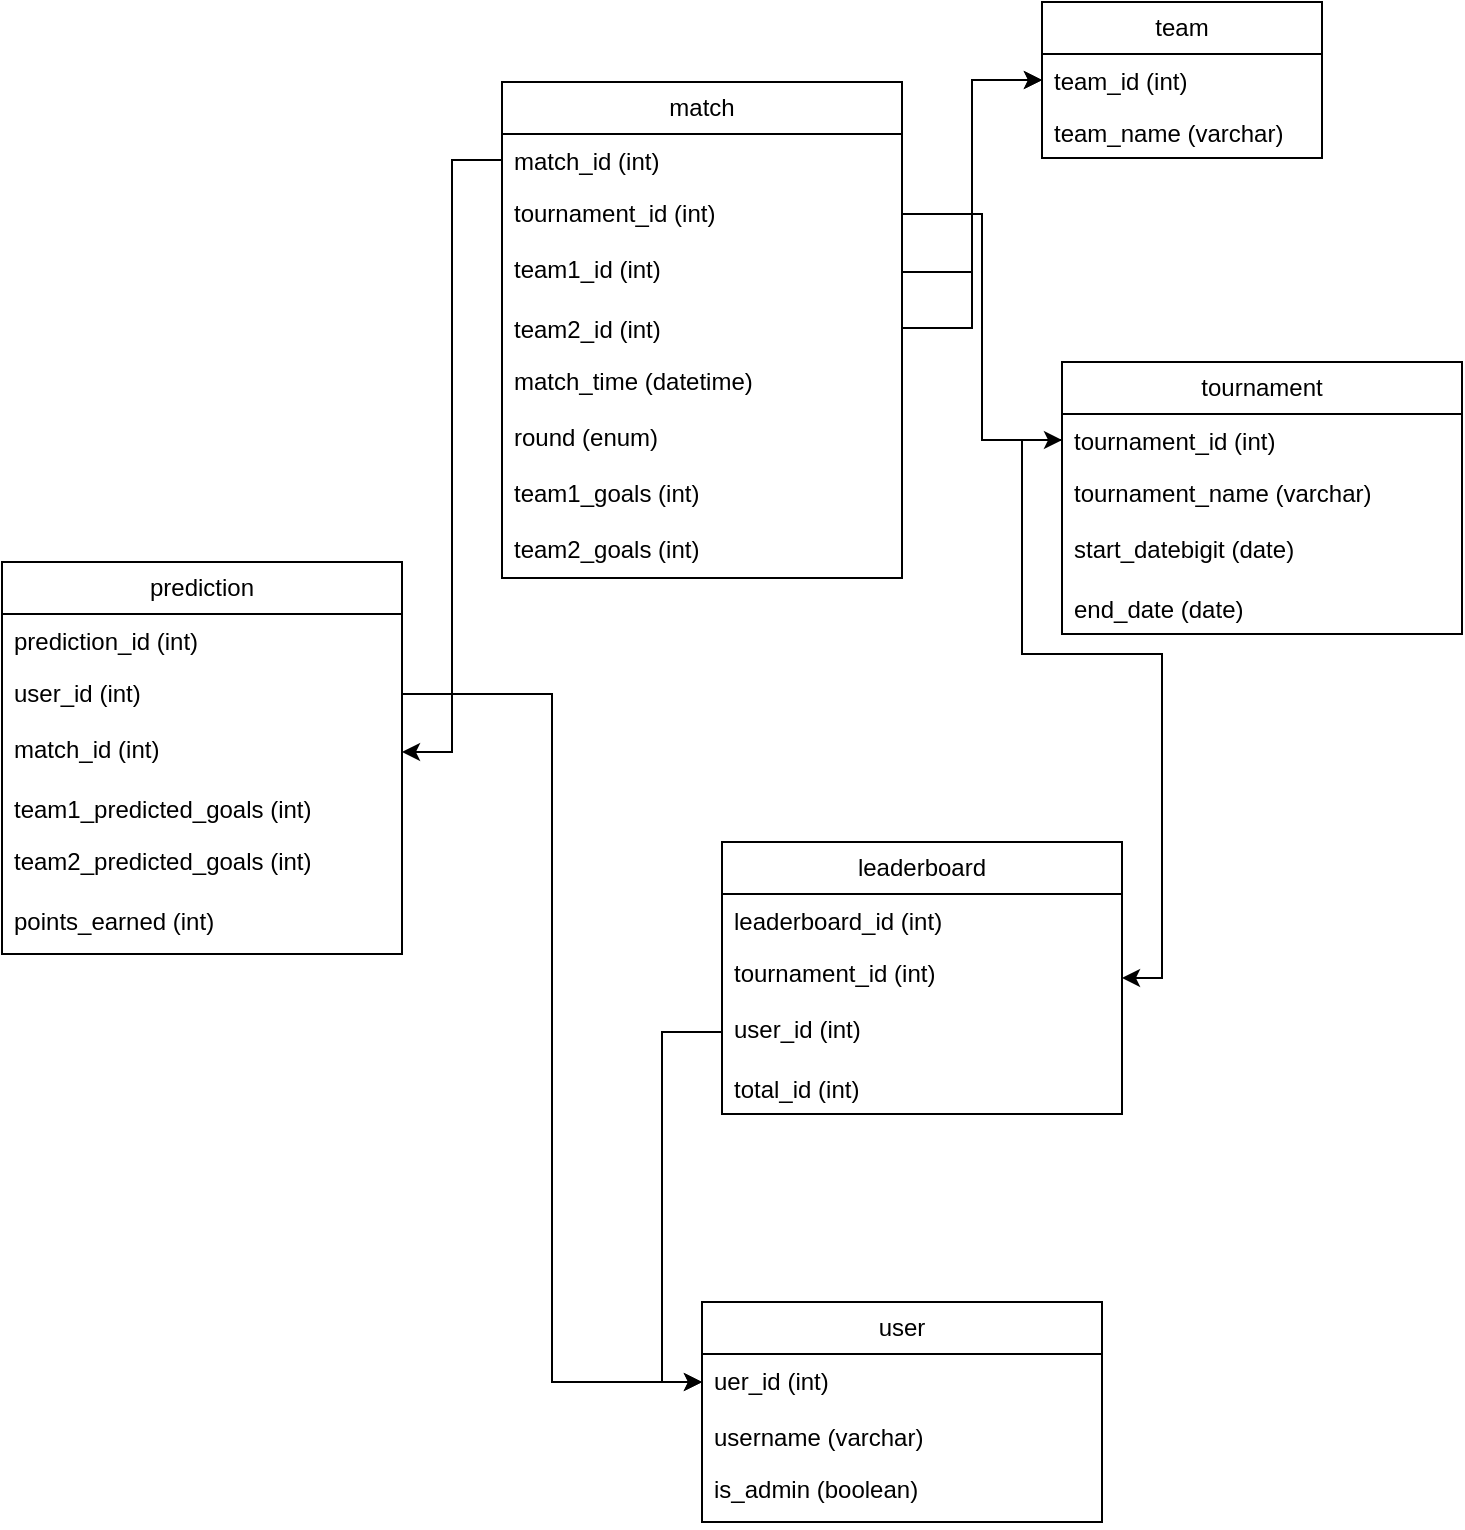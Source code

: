<mxfile version="24.7.17">
  <diagram name="Page-1" id="7fIDKA-93SOCSBMRQtYT">
    <mxGraphModel dx="1642" dy="1131" grid="1" gridSize="10" guides="1" tooltips="1" connect="1" arrows="1" fold="1" page="1" pageScale="1" pageWidth="850" pageHeight="1100" math="0" shadow="0">
      <root>
        <mxCell id="0" />
        <mxCell id="1" parent="0" />
        <mxCell id="BI8oBpHnwKxjbGYGzi1u-6" value="team" style="swimlane;fontStyle=0;childLayout=stackLayout;horizontal=1;startSize=26;fillColor=none;horizontalStack=0;resizeParent=1;resizeParentMax=0;resizeLast=0;collapsible=1;marginBottom=0;whiteSpace=wrap;html=1;" parent="1" vertex="1">
          <mxGeometry x="-270" y="120" width="140" height="78" as="geometry" />
        </mxCell>
        <mxCell id="BI8oBpHnwKxjbGYGzi1u-7" value="team_id (int)" style="text;strokeColor=none;fillColor=none;align=left;verticalAlign=top;spacingLeft=4;spacingRight=4;overflow=hidden;rotatable=0;points=[[0,0.5],[1,0.5]];portConstraint=eastwest;whiteSpace=wrap;html=1;" parent="BI8oBpHnwKxjbGYGzi1u-6" vertex="1">
          <mxGeometry y="26" width="140" height="26" as="geometry" />
        </mxCell>
        <mxCell id="BI8oBpHnwKxjbGYGzi1u-8" value="team_name (varchar&lt;span style=&quot;background-color: initial;&quot;&gt;)&lt;/span&gt;" style="text;strokeColor=none;fillColor=none;align=left;verticalAlign=top;spacingLeft=4;spacingRight=4;overflow=hidden;rotatable=0;points=[[0,0.5],[1,0.5]];portConstraint=eastwest;whiteSpace=wrap;html=1;" parent="BI8oBpHnwKxjbGYGzi1u-6" vertex="1">
          <mxGeometry y="52" width="140" height="26" as="geometry" />
        </mxCell>
        <mxCell id="BI8oBpHnwKxjbGYGzi1u-10" value="tournament" style="swimlane;fontStyle=0;childLayout=stackLayout;horizontal=1;startSize=26;fillColor=none;horizontalStack=0;resizeParent=1;resizeParentMax=0;resizeLast=0;collapsible=1;marginBottom=0;whiteSpace=wrap;html=1;" parent="1" vertex="1">
          <mxGeometry x="-260" y="300" width="200" height="136" as="geometry" />
        </mxCell>
        <mxCell id="BI8oBpHnwKxjbGYGzi1u-11" value="tournament_id (int)" style="text;strokeColor=none;fillColor=none;align=left;verticalAlign=top;spacingLeft=4;spacingRight=4;overflow=hidden;rotatable=0;points=[[0,0.5],[1,0.5]];portConstraint=eastwest;whiteSpace=wrap;html=1;" parent="BI8oBpHnwKxjbGYGzi1u-10" vertex="1">
          <mxGeometry y="26" width="200" height="26" as="geometry" />
        </mxCell>
        <mxCell id="BI8oBpHnwKxjbGYGzi1u-12" value="tournament_name (varchar)" style="text;strokeColor=none;fillColor=none;align=left;verticalAlign=top;spacingLeft=4;spacingRight=4;overflow=hidden;rotatable=0;points=[[0,0.5],[1,0.5]];portConstraint=eastwest;whiteSpace=wrap;html=1;" parent="BI8oBpHnwKxjbGYGzi1u-10" vertex="1">
          <mxGeometry y="52" width="200" height="28" as="geometry" />
        </mxCell>
        <mxCell id="BI8oBpHnwKxjbGYGzi1u-13" value="start_datebigit (date)" style="text;strokeColor=none;fillColor=none;align=left;verticalAlign=top;spacingLeft=4;spacingRight=4;overflow=hidden;rotatable=0;points=[[0,0.5],[1,0.5]];portConstraint=eastwest;whiteSpace=wrap;html=1;" parent="BI8oBpHnwKxjbGYGzi1u-10" vertex="1">
          <mxGeometry y="80" width="200" height="30" as="geometry" />
        </mxCell>
        <mxCell id="BI8oBpHnwKxjbGYGzi1u-16" value="end_date (date)" style="text;strokeColor=none;fillColor=none;align=left;verticalAlign=top;spacingLeft=4;spacingRight=4;overflow=hidden;rotatable=0;points=[[0,0.5],[1,0.5]];portConstraint=eastwest;whiteSpace=wrap;html=1;" parent="BI8oBpHnwKxjbGYGzi1u-10" vertex="1">
          <mxGeometry y="110" width="200" height="26" as="geometry" />
        </mxCell>
        <mxCell id="BI8oBpHnwKxjbGYGzi1u-22" value="user" style="swimlane;fontStyle=0;childLayout=stackLayout;horizontal=1;startSize=26;fillColor=none;horizontalStack=0;resizeParent=1;resizeParentMax=0;resizeLast=0;collapsible=1;marginBottom=0;whiteSpace=wrap;html=1;" parent="1" vertex="1">
          <mxGeometry x="-440" y="770" width="200" height="110" as="geometry" />
        </mxCell>
        <mxCell id="BI8oBpHnwKxjbGYGzi1u-24" value="uer_id (int)" style="text;strokeColor=none;fillColor=none;align=left;verticalAlign=top;spacingLeft=4;spacingRight=4;overflow=hidden;rotatable=0;points=[[0,0.5],[1,0.5]];portConstraint=eastwest;whiteSpace=wrap;html=1;" parent="BI8oBpHnwKxjbGYGzi1u-22" vertex="1">
          <mxGeometry y="26" width="200" height="28" as="geometry" />
        </mxCell>
        <mxCell id="BI8oBpHnwKxjbGYGzi1u-23" value="username (varchar)" style="text;strokeColor=none;fillColor=none;align=left;verticalAlign=top;spacingLeft=4;spacingRight=4;overflow=hidden;rotatable=0;points=[[0,0.5],[1,0.5]];portConstraint=eastwest;whiteSpace=wrap;html=1;" parent="BI8oBpHnwKxjbGYGzi1u-22" vertex="1">
          <mxGeometry y="54" width="200" height="26" as="geometry" />
        </mxCell>
        <mxCell id="BI8oBpHnwKxjbGYGzi1u-25" value="is_admin (boolean)" style="text;strokeColor=none;fillColor=none;align=left;verticalAlign=top;spacingLeft=4;spacingRight=4;overflow=hidden;rotatable=0;points=[[0,0.5],[1,0.5]];portConstraint=eastwest;whiteSpace=wrap;html=1;" parent="BI8oBpHnwKxjbGYGzi1u-22" vertex="1">
          <mxGeometry y="80" width="200" height="30" as="geometry" />
        </mxCell>
        <mxCell id="BI8oBpHnwKxjbGYGzi1u-27" value="prediction" style="swimlane;fontStyle=0;childLayout=stackLayout;horizontal=1;startSize=26;fillColor=none;horizontalStack=0;resizeParent=1;resizeParentMax=0;resizeLast=0;collapsible=1;marginBottom=0;whiteSpace=wrap;html=1;" parent="1" vertex="1">
          <mxGeometry x="-790" y="400" width="200" height="196" as="geometry" />
        </mxCell>
        <mxCell id="BI8oBpHnwKxjbGYGzi1u-28" value="prediction_id (int)" style="text;strokeColor=none;fillColor=none;align=left;verticalAlign=top;spacingLeft=4;spacingRight=4;overflow=hidden;rotatable=0;points=[[0,0.5],[1,0.5]];portConstraint=eastwest;whiteSpace=wrap;html=1;" parent="BI8oBpHnwKxjbGYGzi1u-27" vertex="1">
          <mxGeometry y="26" width="200" height="26" as="geometry" />
        </mxCell>
        <mxCell id="BI8oBpHnwKxjbGYGzi1u-29" value="user_id (int)" style="text;strokeColor=none;fillColor=none;align=left;verticalAlign=top;spacingLeft=4;spacingRight=4;overflow=hidden;rotatable=0;points=[[0,0.5],[1,0.5]];portConstraint=eastwest;whiteSpace=wrap;html=1;" parent="BI8oBpHnwKxjbGYGzi1u-27" vertex="1">
          <mxGeometry y="52" width="200" height="28" as="geometry" />
        </mxCell>
        <mxCell id="BI8oBpHnwKxjbGYGzi1u-30" value="match_id (int)" style="text;strokeColor=none;fillColor=none;align=left;verticalAlign=top;spacingLeft=4;spacingRight=4;overflow=hidden;rotatable=0;points=[[0,0.5],[1,0.5]];portConstraint=eastwest;whiteSpace=wrap;html=1;" parent="BI8oBpHnwKxjbGYGzi1u-27" vertex="1">
          <mxGeometry y="80" width="200" height="30" as="geometry" />
        </mxCell>
        <mxCell id="BI8oBpHnwKxjbGYGzi1u-31" value="team1_predicted_goals (int)" style="text;strokeColor=none;fillColor=none;align=left;verticalAlign=top;spacingLeft=4;spacingRight=4;overflow=hidden;rotatable=0;points=[[0,0.5],[1,0.5]];portConstraint=eastwest;whiteSpace=wrap;html=1;" parent="BI8oBpHnwKxjbGYGzi1u-27" vertex="1">
          <mxGeometry y="110" width="200" height="26" as="geometry" />
        </mxCell>
        <mxCell id="BI8oBpHnwKxjbGYGzi1u-32" value="team2_predicted_goals (int)" style="text;strokeColor=none;fillColor=none;align=left;verticalAlign=top;spacingLeft=4;spacingRight=4;overflow=hidden;rotatable=0;points=[[0,0.5],[1,0.5]];portConstraint=eastwest;whiteSpace=wrap;html=1;" parent="BI8oBpHnwKxjbGYGzi1u-27" vertex="1">
          <mxGeometry y="136" width="200" height="30" as="geometry" />
        </mxCell>
        <mxCell id="BI8oBpHnwKxjbGYGzi1u-33" value="points_earned (int)" style="text;strokeColor=none;fillColor=none;align=left;verticalAlign=top;spacingLeft=4;spacingRight=4;overflow=hidden;rotatable=0;points=[[0,0.5],[1,0.5]];portConstraint=eastwest;whiteSpace=wrap;html=1;" parent="BI8oBpHnwKxjbGYGzi1u-27" vertex="1">
          <mxGeometry y="166" width="200" height="30" as="geometry" />
        </mxCell>
        <mxCell id="BI8oBpHnwKxjbGYGzi1u-34" value="leaderboard" style="swimlane;fontStyle=0;childLayout=stackLayout;horizontal=1;startSize=26;fillColor=none;horizontalStack=0;resizeParent=1;resizeParentMax=0;resizeLast=0;collapsible=1;marginBottom=0;whiteSpace=wrap;html=1;" parent="1" vertex="1">
          <mxGeometry x="-430" y="540" width="200" height="136" as="geometry" />
        </mxCell>
        <mxCell id="BI8oBpHnwKxjbGYGzi1u-35" value="leaderboard_id (int)" style="text;strokeColor=none;fillColor=none;align=left;verticalAlign=top;spacingLeft=4;spacingRight=4;overflow=hidden;rotatable=0;points=[[0,0.5],[1,0.5]];portConstraint=eastwest;whiteSpace=wrap;html=1;" parent="BI8oBpHnwKxjbGYGzi1u-34" vertex="1">
          <mxGeometry y="26" width="200" height="26" as="geometry" />
        </mxCell>
        <mxCell id="BI8oBpHnwKxjbGYGzi1u-36" value="tournament_id (int)" style="text;strokeColor=none;fillColor=none;align=left;verticalAlign=top;spacingLeft=4;spacingRight=4;overflow=hidden;rotatable=0;points=[[0,0.5],[1,0.5]];portConstraint=eastwest;whiteSpace=wrap;html=1;" parent="BI8oBpHnwKxjbGYGzi1u-34" vertex="1">
          <mxGeometry y="52" width="200" height="28" as="geometry" />
        </mxCell>
        <mxCell id="BI8oBpHnwKxjbGYGzi1u-37" value="user_id (int)" style="text;strokeColor=none;fillColor=none;align=left;verticalAlign=top;spacingLeft=4;spacingRight=4;overflow=hidden;rotatable=0;points=[[0,0.5],[1,0.5]];portConstraint=eastwest;whiteSpace=wrap;html=1;" parent="BI8oBpHnwKxjbGYGzi1u-34" vertex="1">
          <mxGeometry y="80" width="200" height="30" as="geometry" />
        </mxCell>
        <mxCell id="BI8oBpHnwKxjbGYGzi1u-38" value="total_id (int)" style="text;strokeColor=none;fillColor=none;align=left;verticalAlign=top;spacingLeft=4;spacingRight=4;overflow=hidden;rotatable=0;points=[[0,0.5],[1,0.5]];portConstraint=eastwest;whiteSpace=wrap;html=1;" parent="BI8oBpHnwKxjbGYGzi1u-34" vertex="1">
          <mxGeometry y="110" width="200" height="26" as="geometry" />
        </mxCell>
        <mxCell id="BI8oBpHnwKxjbGYGzi1u-39" value="match" style="swimlane;fontStyle=0;childLayout=stackLayout;horizontal=1;startSize=26;fillColor=none;horizontalStack=0;resizeParent=1;resizeParentMax=0;resizeLast=0;collapsible=1;marginBottom=0;whiteSpace=wrap;html=1;" parent="1" vertex="1">
          <mxGeometry x="-540" y="160" width="200" height="248" as="geometry" />
        </mxCell>
        <mxCell id="BI8oBpHnwKxjbGYGzi1u-40" value="match_id (int)" style="text;strokeColor=none;fillColor=none;align=left;verticalAlign=top;spacingLeft=4;spacingRight=4;overflow=hidden;rotatable=0;points=[[0,0.5],[1,0.5]];portConstraint=eastwest;whiteSpace=wrap;html=1;" parent="BI8oBpHnwKxjbGYGzi1u-39" vertex="1">
          <mxGeometry y="26" width="200" height="26" as="geometry" />
        </mxCell>
        <mxCell id="BI8oBpHnwKxjbGYGzi1u-41" value="tournament_id (int)" style="text;strokeColor=none;fillColor=none;align=left;verticalAlign=top;spacingLeft=4;spacingRight=4;overflow=hidden;rotatable=0;points=[[0,0.5],[1,0.5]];portConstraint=eastwest;whiteSpace=wrap;html=1;" parent="BI8oBpHnwKxjbGYGzi1u-39" vertex="1">
          <mxGeometry y="52" width="200" height="28" as="geometry" />
        </mxCell>
        <mxCell id="BI8oBpHnwKxjbGYGzi1u-42" value="team1_id (int)" style="text;strokeColor=none;fillColor=none;align=left;verticalAlign=top;spacingLeft=4;spacingRight=4;overflow=hidden;rotatable=0;points=[[0,0.5],[1,0.5]];portConstraint=eastwest;whiteSpace=wrap;html=1;" parent="BI8oBpHnwKxjbGYGzi1u-39" vertex="1">
          <mxGeometry y="80" width="200" height="30" as="geometry" />
        </mxCell>
        <mxCell id="BI8oBpHnwKxjbGYGzi1u-43" value="team2_id (int)" style="text;strokeColor=none;fillColor=none;align=left;verticalAlign=top;spacingLeft=4;spacingRight=4;overflow=hidden;rotatable=0;points=[[0,0.5],[1,0.5]];portConstraint=eastwest;whiteSpace=wrap;html=1;" parent="BI8oBpHnwKxjbGYGzi1u-39" vertex="1">
          <mxGeometry y="110" width="200" height="26" as="geometry" />
        </mxCell>
        <mxCell id="BI8oBpHnwKxjbGYGzi1u-44" value="match_time (datetime)" style="text;strokeColor=none;fillColor=none;align=left;verticalAlign=top;spacingLeft=4;spacingRight=4;overflow=hidden;rotatable=0;points=[[0,0.5],[1,0.5]];portConstraint=eastwest;whiteSpace=wrap;html=1;" parent="BI8oBpHnwKxjbGYGzi1u-39" vertex="1">
          <mxGeometry y="136" width="200" height="28" as="geometry" />
        </mxCell>
        <mxCell id="BI8oBpHnwKxjbGYGzi1u-45" value="round (enum)" style="text;strokeColor=none;fillColor=none;align=left;verticalAlign=top;spacingLeft=4;spacingRight=4;overflow=hidden;rotatable=0;points=[[0,0.5],[1,0.5]];portConstraint=eastwest;whiteSpace=wrap;html=1;" parent="BI8oBpHnwKxjbGYGzi1u-39" vertex="1">
          <mxGeometry y="164" width="200" height="28" as="geometry" />
        </mxCell>
        <mxCell id="BI8oBpHnwKxjbGYGzi1u-46" value="team1_goals (int)" style="text;strokeColor=none;fillColor=none;align=left;verticalAlign=top;spacingLeft=4;spacingRight=4;overflow=hidden;rotatable=0;points=[[0,0.5],[1,0.5]];portConstraint=eastwest;whiteSpace=wrap;html=1;" parent="BI8oBpHnwKxjbGYGzi1u-39" vertex="1">
          <mxGeometry y="192" width="200" height="28" as="geometry" />
        </mxCell>
        <mxCell id="BI8oBpHnwKxjbGYGzi1u-47" value="team2_goals (int)" style="text;strokeColor=none;fillColor=none;align=left;verticalAlign=top;spacingLeft=4;spacingRight=4;overflow=hidden;rotatable=0;points=[[0,0.5],[1,0.5]];portConstraint=eastwest;whiteSpace=wrap;html=1;" parent="BI8oBpHnwKxjbGYGzi1u-39" vertex="1">
          <mxGeometry y="220" width="200" height="28" as="geometry" />
        </mxCell>
        <mxCell id="BI8oBpHnwKxjbGYGzi1u-48" style="edgeStyle=orthogonalEdgeStyle;rounded=0;orthogonalLoop=1;jettySize=auto;html=1;exitX=1;exitY=0.5;exitDx=0;exitDy=0;entryX=0;entryY=0.5;entryDx=0;entryDy=0;" parent="1" source="BI8oBpHnwKxjbGYGzi1u-42" target="BI8oBpHnwKxjbGYGzi1u-7" edge="1">
          <mxGeometry relative="1" as="geometry" />
        </mxCell>
        <mxCell id="BI8oBpHnwKxjbGYGzi1u-49" style="edgeStyle=orthogonalEdgeStyle;rounded=0;orthogonalLoop=1;jettySize=auto;html=1;exitX=1;exitY=0.5;exitDx=0;exitDy=0;entryX=0;entryY=0.5;entryDx=0;entryDy=0;" parent="1" source="BI8oBpHnwKxjbGYGzi1u-43" target="BI8oBpHnwKxjbGYGzi1u-7" edge="1">
          <mxGeometry relative="1" as="geometry" />
        </mxCell>
        <mxCell id="BI8oBpHnwKxjbGYGzi1u-50" style="edgeStyle=orthogonalEdgeStyle;rounded=0;orthogonalLoop=1;jettySize=auto;html=1;exitX=1;exitY=0.5;exitDx=0;exitDy=0;entryX=0;entryY=0.5;entryDx=0;entryDy=0;" parent="1" source="BI8oBpHnwKxjbGYGzi1u-41" target="BI8oBpHnwKxjbGYGzi1u-11" edge="1">
          <mxGeometry relative="1" as="geometry" />
        </mxCell>
        <mxCell id="BI8oBpHnwKxjbGYGzi1u-51" style="edgeStyle=orthogonalEdgeStyle;rounded=0;orthogonalLoop=1;jettySize=auto;html=1;exitX=0;exitY=0.5;exitDx=0;exitDy=0;entryX=1;entryY=0.5;entryDx=0;entryDy=0;" parent="1" source="BI8oBpHnwKxjbGYGzi1u-11" target="BI8oBpHnwKxjbGYGzi1u-34" edge="1">
          <mxGeometry relative="1" as="geometry" />
        </mxCell>
        <mxCell id="BI8oBpHnwKxjbGYGzi1u-52" style="edgeStyle=orthogonalEdgeStyle;rounded=0;orthogonalLoop=1;jettySize=auto;html=1;exitX=0;exitY=0.5;exitDx=0;exitDy=0;entryX=0;entryY=0.5;entryDx=0;entryDy=0;" parent="1" source="BI8oBpHnwKxjbGYGzi1u-37" target="BI8oBpHnwKxjbGYGzi1u-24" edge="1">
          <mxGeometry relative="1" as="geometry" />
        </mxCell>
        <mxCell id="BI8oBpHnwKxjbGYGzi1u-53" style="edgeStyle=orthogonalEdgeStyle;rounded=0;orthogonalLoop=1;jettySize=auto;html=1;exitX=1;exitY=0.5;exitDx=0;exitDy=0;entryX=0;entryY=0.5;entryDx=0;entryDy=0;" parent="1" source="BI8oBpHnwKxjbGYGzi1u-29" target="BI8oBpHnwKxjbGYGzi1u-24" edge="1">
          <mxGeometry relative="1" as="geometry" />
        </mxCell>
        <mxCell id="BI8oBpHnwKxjbGYGzi1u-54" style="edgeStyle=orthogonalEdgeStyle;rounded=0;orthogonalLoop=1;jettySize=auto;html=1;exitX=0;exitY=0.5;exitDx=0;exitDy=0;entryX=1;entryY=0.5;entryDx=0;entryDy=0;" parent="1" source="BI8oBpHnwKxjbGYGzi1u-40" target="BI8oBpHnwKxjbGYGzi1u-30" edge="1">
          <mxGeometry relative="1" as="geometry" />
        </mxCell>
      </root>
    </mxGraphModel>
  </diagram>
</mxfile>
